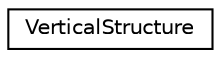 digraph "Graphical Class Hierarchy"
{
 // LATEX_PDF_SIZE
  edge [fontname="Helvetica",fontsize="10",labelfontname="Helvetica",labelfontsize="10"];
  node [fontname="Helvetica",fontsize="10",shape=record];
  rankdir="LR";
  Node0 [label="VerticalStructure",height=0.2,width=0.4,color="black", fillcolor="white", style="filled",URL="$structVerticalStructure.html",tooltip="Vertical Structure object."];
}
